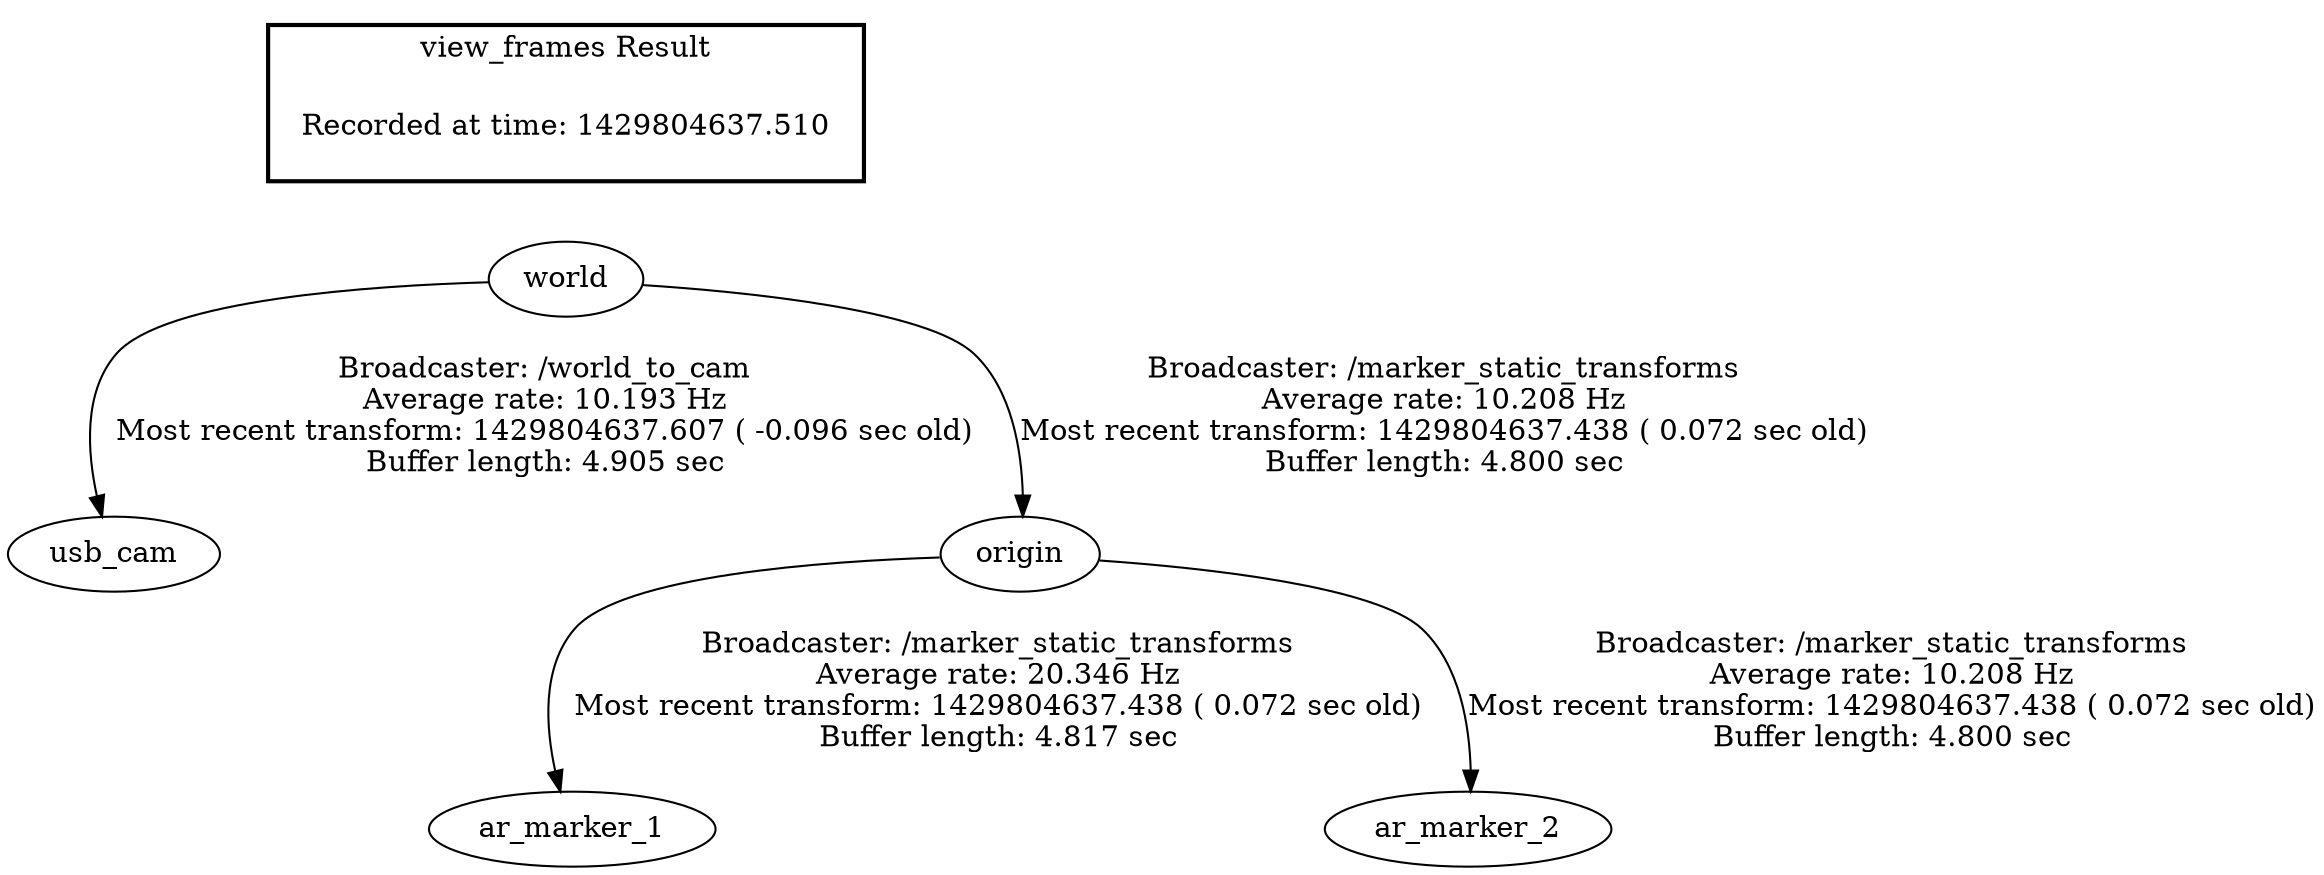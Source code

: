 digraph G {
"world" -> "usb_cam"[label="Broadcaster: /world_to_cam\nAverage rate: 10.193 Hz\nMost recent transform: 1429804637.607 ( -0.096 sec old)\nBuffer length: 4.905 sec\n"];
"origin" -> "ar_marker_1"[label="Broadcaster: /marker_static_transforms\nAverage rate: 20.346 Hz\nMost recent transform: 1429804637.438 ( 0.072 sec old)\nBuffer length: 4.817 sec\n"];
"world" -> "origin"[label="Broadcaster: /marker_static_transforms\nAverage rate: 10.208 Hz\nMost recent transform: 1429804637.438 ( 0.072 sec old)\nBuffer length: 4.800 sec\n"];
"origin" -> "ar_marker_2"[label="Broadcaster: /marker_static_transforms\nAverage rate: 10.208 Hz\nMost recent transform: 1429804637.438 ( 0.072 sec old)\nBuffer length: 4.800 sec\n"];
edge [style=invis];
 subgraph cluster_legend { style=bold; color=black; label ="view_frames Result";
"Recorded at time: 1429804637.510"[ shape=plaintext ] ;
 }->"world";
}